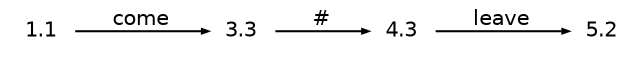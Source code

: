 digraph g
{
   graph [rankdir=LR];
   edge [arrowsize=0.3,fontsize=10,fontname=Helvetica];
   node [shape=plaintext,width=.3,height=.2,fontsize=10,fontname=Helvetica];
   1.1->3.3 [label="come"];
   3.3->4.3 [label="#"];
   4.3->5.2 [label="leave"];
}
